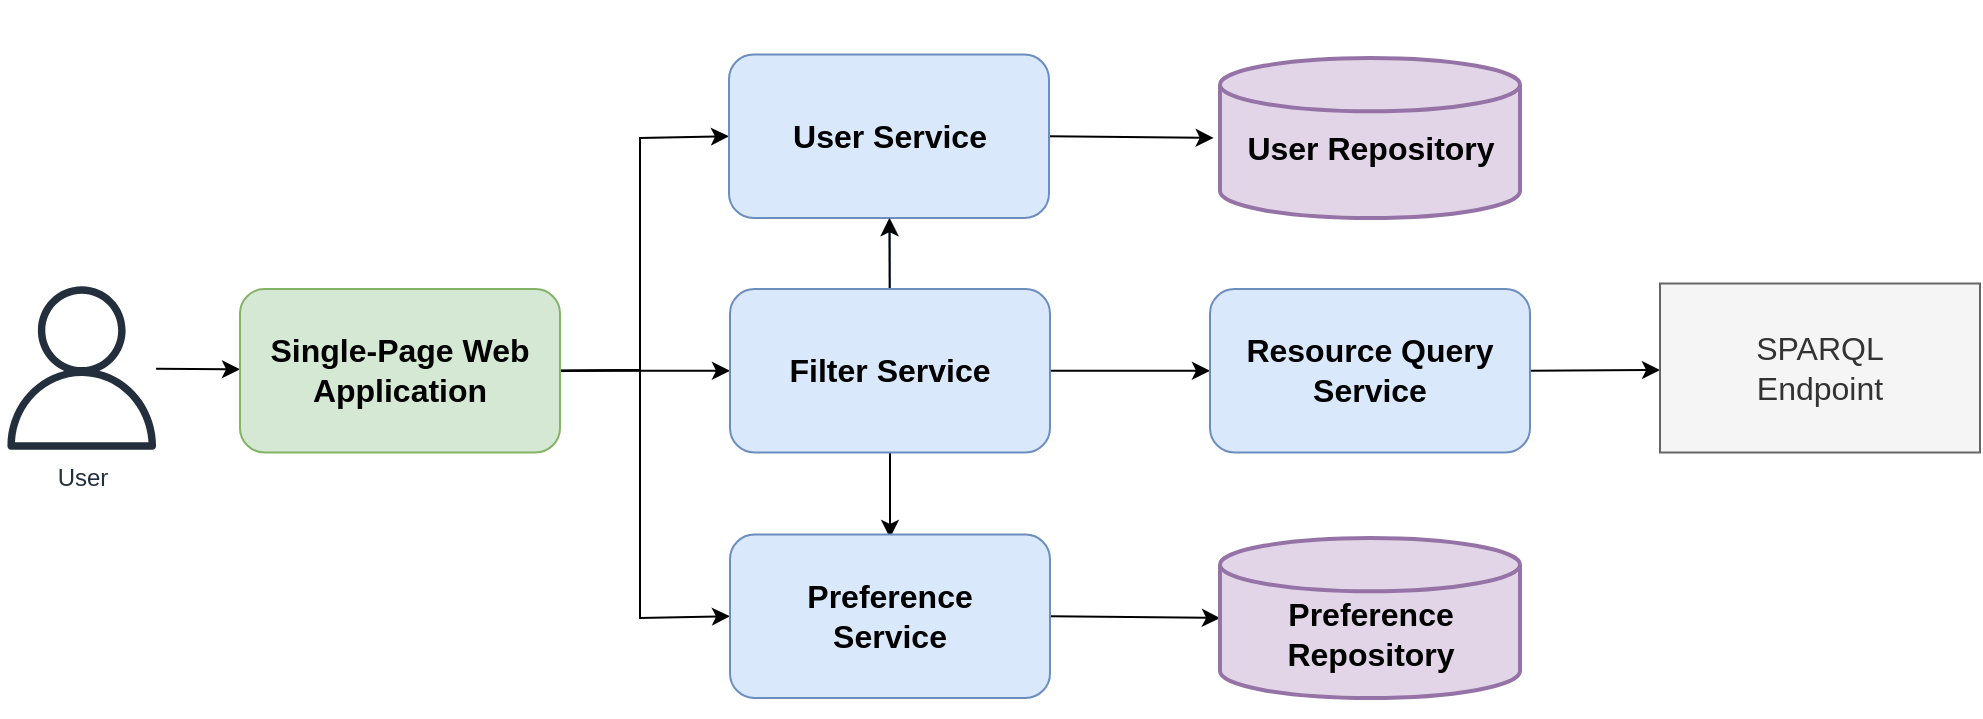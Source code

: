 <mxfile version="22.1.4" type="device">
  <diagram id="Iud_60Tec8WWjECDLA0L" name="Page-1">
    <mxGraphModel dx="1012" dy="609" grid="1" gridSize="10" guides="1" tooltips="1" connect="1" arrows="1" fold="1" page="1" pageScale="1" pageWidth="800" pageHeight="650" math="0" shadow="0">
      <root>
        <mxCell id="0" />
        <mxCell id="1" parent="0" />
        <mxCell id="VtQFOAiCi7PLHSW1BKxh-59" value="" style="edgeStyle=none;rounded=0;orthogonalLoop=1;jettySize=auto;html=1;fontSize=16;strokeColor=#000000;" parent="1" source="VtQFOAiCi7PLHSW1BKxh-1" target="VtQFOAiCi7PLHSW1BKxh-47" edge="1">
          <mxGeometry relative="1" as="geometry" />
        </mxCell>
        <mxCell id="VtQFOAiCi7PLHSW1BKxh-1" value="User&lt;br&gt;" style="sketch=0;outlineConnect=0;fontColor=#232F3E;gradientColor=none;fillColor=#232F3D;strokeColor=none;dashed=0;verticalLabelPosition=bottom;verticalAlign=top;align=center;html=1;fontSize=12;fontStyle=0;aspect=fixed;pointerEvents=1;shape=mxgraph.aws4.user;" parent="1" vertex="1">
          <mxGeometry y="234.13" width="81.75" height="81.75" as="geometry" />
        </mxCell>
        <mxCell id="VtQFOAiCi7PLHSW1BKxh-34" value="" style="edgeStyle=none;rounded=0;orthogonalLoop=1;jettySize=auto;html=1;fontSize=16;entryX=0;entryY=0.5;entryDx=0;entryDy=0;exitX=1;exitY=0.5;exitDx=0;exitDy=0;" parent="1" source="VtQFOAiCi7PLHSW1BKxh-47" target="VtQFOAiCi7PLHSW1BKxh-49" edge="1">
          <mxGeometry relative="1" as="geometry">
            <mxPoint x="280" y="279" as="sourcePoint" />
            <mxPoint x="360" y="160" as="targetPoint" />
            <Array as="points">
              <mxPoint x="320" y="276" />
              <mxPoint x="320" y="160" />
            </Array>
          </mxGeometry>
        </mxCell>
        <mxCell id="VtQFOAiCi7PLHSW1BKxh-35" style="edgeStyle=none;rounded=0;orthogonalLoop=1;jettySize=auto;html=1;exitX=1;exitY=0.5;exitDx=0;exitDy=0;entryX=0;entryY=0.5;entryDx=0;entryDy=0;fontSize=16;" parent="1" source="VtQFOAiCi7PLHSW1BKxh-47" target="VtQFOAiCi7PLHSW1BKxh-51" edge="1">
          <mxGeometry relative="1" as="geometry">
            <mxPoint x="280" y="279" as="sourcePoint" />
            <mxPoint x="360" y="279.962" as="targetPoint" />
          </mxGeometry>
        </mxCell>
        <mxCell id="VtQFOAiCi7PLHSW1BKxh-36" style="edgeStyle=none;rounded=0;orthogonalLoop=1;jettySize=auto;html=1;exitX=1;exitY=0.5;exitDx=0;exitDy=0;entryX=0;entryY=0.5;entryDx=0;entryDy=0;fontSize=16;" parent="1" source="VtQFOAiCi7PLHSW1BKxh-47" target="VtQFOAiCi7PLHSW1BKxh-53" edge="1">
          <mxGeometry relative="1" as="geometry">
            <mxPoint x="280" y="279" as="sourcePoint" />
            <mxPoint x="360" y="398.26" as="targetPoint" />
            <Array as="points">
              <mxPoint x="320" y="276" />
              <mxPoint x="320" y="400" />
            </Array>
          </mxGeometry>
        </mxCell>
        <mxCell id="VtQFOAiCi7PLHSW1BKxh-6" style="edgeStyle=none;rounded=0;orthogonalLoop=1;jettySize=auto;html=1;exitX=1;exitY=1;exitDx=0;exitDy=0;fontSize=18;fillColor=#d5e8d4;strokeColor=default;" parent="1" edge="1">
          <mxGeometry relative="1" as="geometry">
            <mxPoint x="280" y="312.25" as="sourcePoint" />
            <mxPoint x="280" y="312.25" as="targetPoint" />
          </mxGeometry>
        </mxCell>
        <mxCell id="VtQFOAiCi7PLHSW1BKxh-10" style="edgeStyle=none;rounded=0;orthogonalLoop=1;jettySize=auto;html=1;exitX=1;exitY=1;exitDx=0;exitDy=0;fontSize=18;fillColor=#dae8fc;strokeColor=#6c8ebf;" parent="1" edge="1">
          <mxGeometry relative="1" as="geometry">
            <mxPoint x="550" y="190" as="sourcePoint" />
            <mxPoint x="550" y="190" as="targetPoint" />
          </mxGeometry>
        </mxCell>
        <mxCell id="VtQFOAiCi7PLHSW1BKxh-39" style="edgeStyle=none;rounded=0;orthogonalLoop=1;jettySize=auto;html=1;exitX=1;exitY=0.5;exitDx=0;exitDy=0;entryX=-0.021;entryY=0.333;entryDx=0;entryDy=0;entryPerimeter=0;fontSize=16;" parent="1" source="VtQFOAiCi7PLHSW1BKxh-49" target="VtQFOAiCi7PLHSW1BKxh-21" edge="1">
          <mxGeometry relative="1" as="geometry">
            <mxPoint x="530" y="160" as="sourcePoint" />
          </mxGeometry>
        </mxCell>
        <mxCell id="VtQFOAiCi7PLHSW1BKxh-13" style="edgeStyle=none;rounded=0;orthogonalLoop=1;jettySize=auto;html=1;exitX=1;exitY=1;exitDx=0;exitDy=0;fontSize=18;fillColor=#dae8fc;strokeColor=#6c8ebf;" parent="1" edge="1">
          <mxGeometry relative="1" as="geometry">
            <mxPoint x="530" y="200" as="sourcePoint" />
            <mxPoint x="530" y="200" as="targetPoint" />
          </mxGeometry>
        </mxCell>
        <mxCell id="VtQFOAiCi7PLHSW1BKxh-14" style="edgeStyle=none;rounded=0;orthogonalLoop=1;jettySize=auto;html=1;exitX=1;exitY=1;exitDx=0;exitDy=0;fontSize=18;fillColor=#dae8fc;strokeColor=#6c8ebf;" parent="1" edge="1">
          <mxGeometry relative="1" as="geometry">
            <mxPoint x="550" y="429.25" as="sourcePoint" />
            <mxPoint x="550" y="429.25" as="targetPoint" />
          </mxGeometry>
        </mxCell>
        <mxCell id="VtQFOAiCi7PLHSW1BKxh-40" style="edgeStyle=none;rounded=0;orthogonalLoop=1;jettySize=auto;html=1;entryX=0;entryY=0.5;entryDx=0;entryDy=0;entryPerimeter=0;fontSize=16;exitX=1;exitY=0.5;exitDx=0;exitDy=0;" parent="1" source="VtQFOAiCi7PLHSW1BKxh-53" target="VtQFOAiCi7PLHSW1BKxh-22" edge="1">
          <mxGeometry relative="1" as="geometry">
            <mxPoint x="530" y="400" as="sourcePoint" />
          </mxGeometry>
        </mxCell>
        <mxCell id="VtQFOAiCi7PLHSW1BKxh-17" style="edgeStyle=none;rounded=0;orthogonalLoop=1;jettySize=auto;html=1;exitX=1;exitY=1;exitDx=0;exitDy=0;fontSize=18;fillColor=#dae8fc;strokeColor=#6c8ebf;" parent="1" edge="1">
          <mxGeometry relative="1" as="geometry">
            <mxPoint x="530" y="440.75" as="sourcePoint" />
            <mxPoint x="530" y="440.75" as="targetPoint" />
          </mxGeometry>
        </mxCell>
        <mxCell id="VtQFOAiCi7PLHSW1BKxh-18" value="" style="strokeWidth=2;html=1;shape=mxgraph.flowchart.database;whiteSpace=wrap;fontSize=16;fillColor=#e1d5e7;strokeColor=#9673a6;" parent="1" vertex="1">
          <mxGeometry x="610" y="120" width="150" height="80" as="geometry" />
        </mxCell>
        <mxCell id="VtQFOAiCi7PLHSW1BKxh-21" value="&lt;b&gt;User Repository&lt;/b&gt;" style="text;html=1;align=center;verticalAlign=middle;resizable=0;points=[];autosize=1;strokeColor=none;fillColor=none;fontSize=16;" parent="1" vertex="1">
          <mxGeometry x="610" y="150" width="150" height="30" as="geometry" />
        </mxCell>
        <mxCell id="VtQFOAiCi7PLHSW1BKxh-22" value="" style="strokeWidth=2;html=1;shape=mxgraph.flowchart.database;whiteSpace=wrap;fontSize=16;fillColor=#e1d5e7;strokeColor=#9673a6;" parent="1" vertex="1">
          <mxGeometry x="610" y="360" width="150" height="80" as="geometry" />
        </mxCell>
        <mxCell id="VtQFOAiCi7PLHSW1BKxh-23" value="&lt;b&gt;Preference&lt;br&gt;Repository&lt;br&gt;&lt;/b&gt;" style="text;html=1;align=center;verticalAlign=middle;resizable=0;points=[];autosize=1;strokeColor=none;fillColor=none;fontSize=16;" parent="1" vertex="1">
          <mxGeometry x="630" y="383" width="110" height="50" as="geometry" />
        </mxCell>
        <mxCell id="VtQFOAiCi7PLHSW1BKxh-24" style="edgeStyle=none;rounded=0;orthogonalLoop=1;jettySize=auto;html=1;exitX=1;exitY=1;exitDx=0;exitDy=0;fontSize=18;fillColor=#dae8fc;strokeColor=#6c8ebf;" parent="1" edge="1">
          <mxGeometry relative="1" as="geometry">
            <mxPoint x="550" y="305.75" as="sourcePoint" />
            <mxPoint x="550" y="305.75" as="targetPoint" />
          </mxGeometry>
        </mxCell>
        <mxCell id="VtQFOAiCi7PLHSW1BKxh-37" style="edgeStyle=none;rounded=0;orthogonalLoop=1;jettySize=auto;html=1;exitX=0.5;exitY=0;exitDx=0;exitDy=0;entryX=0.5;entryY=1;entryDx=0;entryDy=0;fontSize=16;fillColor=#dae8fc;strokeColor=#6c8ebf;" parent="1" edge="1">
          <mxGeometry relative="1" as="geometry">
            <mxPoint x="445" y="238.25" as="sourcePoint" />
            <mxPoint x="445" y="200" as="targetPoint" />
          </mxGeometry>
        </mxCell>
        <mxCell id="VtQFOAiCi7PLHSW1BKxh-38" style="edgeStyle=none;rounded=0;orthogonalLoop=1;jettySize=auto;html=1;exitX=0.5;exitY=1;exitDx=0;exitDy=0;fontSize=16;fillColor=#dae8fc;strokeColor=#000000;" parent="1" edge="1">
          <mxGeometry relative="1" as="geometry">
            <mxPoint x="445" y="360" as="targetPoint" />
            <mxPoint x="445" y="317.25" as="sourcePoint" />
          </mxGeometry>
        </mxCell>
        <mxCell id="VtQFOAiCi7PLHSW1BKxh-41" style="edgeStyle=none;rounded=0;orthogonalLoop=1;jettySize=auto;html=1;exitX=1;exitY=0.5;exitDx=0;exitDy=0;fontSize=16;entryX=0;entryY=0.5;entryDx=0;entryDy=0;" parent="1" source="VtQFOAiCi7PLHSW1BKxh-51" target="VtQFOAiCi7PLHSW1BKxh-54" edge="1">
          <mxGeometry relative="1" as="geometry">
            <mxPoint x="600" y="278" as="targetPoint" />
            <mxPoint x="530" y="277.75" as="sourcePoint" />
          </mxGeometry>
        </mxCell>
        <mxCell id="VtQFOAiCi7PLHSW1BKxh-27" style="edgeStyle=none;rounded=0;orthogonalLoop=1;jettySize=auto;html=1;exitX=1;exitY=1;exitDx=0;exitDy=0;fontSize=18;fillColor=#dae8fc;strokeColor=#6c8ebf;" parent="1" edge="1">
          <mxGeometry relative="1" as="geometry">
            <mxPoint x="530" y="317.25" as="sourcePoint" />
            <mxPoint x="530" y="317.25" as="targetPoint" />
          </mxGeometry>
        </mxCell>
        <mxCell id="VtQFOAiCi7PLHSW1BKxh-30" style="edgeStyle=none;rounded=0;orthogonalLoop=1;jettySize=auto;html=1;exitX=1;exitY=1;exitDx=0;exitDy=0;fontSize=18;" parent="1" edge="1">
          <mxGeometry relative="1" as="geometry">
            <mxPoint x="210" y="99" as="sourcePoint" />
            <mxPoint x="210" y="99" as="targetPoint" />
          </mxGeometry>
        </mxCell>
        <mxCell id="VtQFOAiCi7PLHSW1BKxh-47" value="&lt;b style=&quot;font-size: 12px;&quot;&gt;&lt;font style=&quot;font-size: 16px;&quot;&gt;Single-Page Web&lt;br&gt;Application&lt;/font&gt;&lt;/b&gt;" style="rounded=1;whiteSpace=wrap;html=1;fontSize=16;strokeColor=#82b366;fillColor=#d5e8d4;" parent="1" vertex="1">
          <mxGeometry x="120" y="235.5" width="160" height="81.75" as="geometry" />
        </mxCell>
        <mxCell id="VtQFOAiCi7PLHSW1BKxh-48" style="edgeStyle=none;rounded=0;orthogonalLoop=1;jettySize=auto;html=1;exitX=1;exitY=1;exitDx=0;exitDy=0;fontSize=18;fillColor=#dae8fc;strokeColor=#6c8ebf;" parent="1" edge="1">
          <mxGeometry relative="1" as="geometry">
            <mxPoint x="524.5" y="195" as="sourcePoint" />
            <mxPoint x="524.5" y="195" as="targetPoint" />
          </mxGeometry>
        </mxCell>
        <mxCell id="VtQFOAiCi7PLHSW1BKxh-49" value="&lt;b&gt;User Service&lt;/b&gt;" style="rounded=1;whiteSpace=wrap;html=1;fontSize=16;strokeColor=#6c8ebf;fillColor=#dae8fc;" parent="1" vertex="1">
          <mxGeometry x="364.5" y="118.25" width="160" height="81.75" as="geometry" />
        </mxCell>
        <mxCell id="VtQFOAiCi7PLHSW1BKxh-50" style="edgeStyle=none;rounded=0;orthogonalLoop=1;jettySize=auto;html=1;exitX=1;exitY=1;exitDx=0;exitDy=0;fontSize=18;fillColor=#d5e8d4;strokeColor=default;" parent="1" edge="1">
          <mxGeometry relative="1" as="geometry">
            <mxPoint x="300" y="332.25" as="sourcePoint" />
            <mxPoint x="300" y="332.25" as="targetPoint" />
          </mxGeometry>
        </mxCell>
        <mxCell id="VtQFOAiCi7PLHSW1BKxh-55" value="" style="edgeStyle=none;rounded=0;orthogonalLoop=1;jettySize=auto;html=1;fontSize=16;strokeColor=#000000;" parent="1" source="VtQFOAiCi7PLHSW1BKxh-51" target="VtQFOAiCi7PLHSW1BKxh-49" edge="1">
          <mxGeometry relative="1" as="geometry" />
        </mxCell>
        <mxCell id="VtQFOAiCi7PLHSW1BKxh-51" value="&lt;b&gt;Filter Service&lt;/b&gt;" style="rounded=1;whiteSpace=wrap;html=1;fontSize=16;strokeColor=#6c8ebf;fillColor=#dae8fc;" parent="1" vertex="1">
          <mxGeometry x="365" y="235.5" width="160" height="81.75" as="geometry" />
        </mxCell>
        <mxCell id="VtQFOAiCi7PLHSW1BKxh-52" style="edgeStyle=none;rounded=0;orthogonalLoop=1;jettySize=auto;html=1;exitX=1;exitY=1;exitDx=0;exitDy=0;fontSize=18;fillColor=#dae8fc;strokeColor=#6c8ebf;" parent="1" edge="1">
          <mxGeometry relative="1" as="geometry">
            <mxPoint x="525" y="435" as="sourcePoint" />
            <mxPoint x="525" y="435" as="targetPoint" />
          </mxGeometry>
        </mxCell>
        <mxCell id="VtQFOAiCi7PLHSW1BKxh-53" value="&lt;b&gt;Preference&lt;br&gt;Service&lt;/b&gt;" style="rounded=1;whiteSpace=wrap;html=1;fontSize=16;strokeColor=#6c8ebf;fillColor=#dae8fc;" parent="1" vertex="1">
          <mxGeometry x="365" y="358.25" width="160" height="81.75" as="geometry" />
        </mxCell>
        <mxCell id="VtQFOAiCi7PLHSW1BKxh-57" style="edgeStyle=none;rounded=0;orthogonalLoop=1;jettySize=auto;html=1;exitX=1;exitY=0.5;exitDx=0;exitDy=0;fontSize=16;strokeColor=#000000;" parent="1" source="VtQFOAiCi7PLHSW1BKxh-54" edge="1">
          <mxGeometry relative="1" as="geometry">
            <mxPoint x="830" y="276" as="targetPoint" />
          </mxGeometry>
        </mxCell>
        <mxCell id="VtQFOAiCi7PLHSW1BKxh-54" value="&lt;b style=&quot;&quot;&gt;Resource Query&lt;br&gt;Service&lt;/b&gt;" style="rounded=1;whiteSpace=wrap;html=1;fontSize=16;strokeColor=#6c8ebf;fillColor=#dae8fc;" parent="1" vertex="1">
          <mxGeometry x="605" y="235.5" width="160" height="81.75" as="geometry" />
        </mxCell>
        <mxCell id="VtQFOAiCi7PLHSW1BKxh-58" value="SPARQL&lt;br&gt;Endpoint" style="rounded=0;whiteSpace=wrap;html=1;fontSize=16;strokeColor=#666666;fillColor=#f5f5f5;fontColor=#333333;" parent="1" vertex="1">
          <mxGeometry x="830" y="232.75" width="160" height="84.5" as="geometry" />
        </mxCell>
      </root>
    </mxGraphModel>
  </diagram>
</mxfile>
